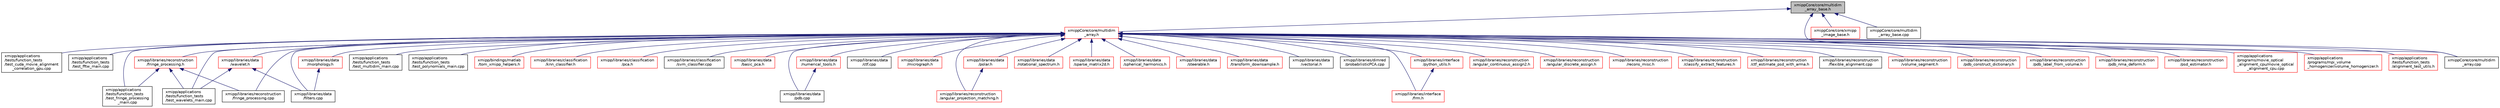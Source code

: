 digraph "xmippCore/core/multidim_array_base.h"
{
  edge [fontname="Helvetica",fontsize="10",labelfontname="Helvetica",labelfontsize="10"];
  node [fontname="Helvetica",fontsize="10",shape=record];
  Node5 [label="xmippCore/core/multidim\l_array_base.h",height=0.2,width=0.4,color="black", fillcolor="grey75", style="filled", fontcolor="black"];
  Node5 -> Node6 [dir="back",color="midnightblue",fontsize="10",style="solid",fontname="Helvetica"];
  Node6 [label="xmippCore/core/multidim\l_array.h",height=0.2,width=0.4,color="red", fillcolor="white", style="filled",URL="$multidim__array_8h.html"];
  Node6 -> Node7 [dir="back",color="midnightblue",fontsize="10",style="solid",fontname="Helvetica"];
  Node7 [label="xmipp/applications\l/programs/movie_optical\l_alignment_cpu/movie_optical\l_alignment_cpu.cpp",height=0.2,width=0.4,color="red", fillcolor="white", style="filled",URL="$movie__optical__alignment__cpu_8cpp.html"];
  Node6 -> Node9 [dir="back",color="midnightblue",fontsize="10",style="solid",fontname="Helvetica"];
  Node9 [label="xmipp/applications\l/programs/mpi_volume\l_homogenizer/volume_homogenizer.h",height=0.2,width=0.4,color="red", fillcolor="white", style="filled",URL="$volume__homogenizer_8h.html"];
  Node6 -> Node14 [dir="back",color="midnightblue",fontsize="10",style="solid",fontname="Helvetica"];
  Node14 [label="xmipp/applications\l/tests/function_tests\l/alignment_test_utils.h",height=0.2,width=0.4,color="red", fillcolor="white", style="filled",URL="$alignment__test__utils_8h.html"];
  Node6 -> Node24 [dir="back",color="midnightblue",fontsize="10",style="solid",fontname="Helvetica"];
  Node24 [label="xmipp/applications\l/tests/function_tests\l/test_cuda_movie_alignment\l_correlation_gpu.cpp",height=0.2,width=0.4,color="black", fillcolor="white", style="filled",URL="$test__cuda__movie__alignment__correlation__gpu_8cpp.html"];
  Node6 -> Node25 [dir="back",color="midnightblue",fontsize="10",style="solid",fontname="Helvetica"];
  Node25 [label="xmipp/applications\l/tests/function_tests\l/test_fftw_main.cpp",height=0.2,width=0.4,color="black", fillcolor="white", style="filled",URL="$test__fftw__main_8cpp.html"];
  Node6 -> Node26 [dir="back",color="midnightblue",fontsize="10",style="solid",fontname="Helvetica"];
  Node26 [label="xmipp/applications\l/tests/function_tests\l/test_fringe_processing\l_main.cpp",height=0.2,width=0.4,color="black", fillcolor="white", style="filled",URL="$test__fringe__processing__main_8cpp.html"];
  Node6 -> Node27 [dir="back",color="midnightblue",fontsize="10",style="solid",fontname="Helvetica"];
  Node27 [label="xmipp/applications\l/tests/function_tests\l/test_multidim_main.cpp",height=0.2,width=0.4,color="black", fillcolor="white", style="filled",URL="$test__multidim__main_8cpp.html"];
  Node6 -> Node28 [dir="back",color="midnightblue",fontsize="10",style="solid",fontname="Helvetica"];
  Node28 [label="xmipp/applications\l/tests/function_tests\l/test_polynomials_main.cpp",height=0.2,width=0.4,color="black", fillcolor="white", style="filled",URL="$test__polynomials__main_8cpp.html"];
  Node6 -> Node29 [dir="back",color="midnightblue",fontsize="10",style="solid",fontname="Helvetica"];
  Node29 [label="xmipp/applications\l/tests/function_tests\l/test_wavelets_main.cpp",height=0.2,width=0.4,color="black", fillcolor="white", style="filled",URL="$test__wavelets__main_8cpp.html"];
  Node6 -> Node30 [dir="back",color="midnightblue",fontsize="10",style="solid",fontname="Helvetica"];
  Node30 [label="xmipp/bindings/matlab\l/tom_xmipp_helpers.h",height=0.2,width=0.4,color="red", fillcolor="white", style="filled",URL="$tom__xmipp__helpers_8h.html"];
  Node6 -> Node44 [dir="back",color="midnightblue",fontsize="10",style="solid",fontname="Helvetica"];
  Node44 [label="xmipp/libraries/classification\l/knn_classifier.h",height=0.2,width=0.4,color="red", fillcolor="white", style="filled",URL="$knn__classifier_8h.html"];
  Node6 -> Node46 [dir="back",color="midnightblue",fontsize="10",style="solid",fontname="Helvetica"];
  Node46 [label="xmipp/libraries/classification\l/pca.h",height=0.2,width=0.4,color="red", fillcolor="white", style="filled",URL="$classification_2pca_8h.html"];
  Node6 -> Node54 [dir="back",color="midnightblue",fontsize="10",style="solid",fontname="Helvetica"];
  Node54 [label="xmipp/libraries/classification\l/svm_classifier.cpp",height=0.2,width=0.4,color="black", fillcolor="white", style="filled",URL="$svm__classifier_8cpp.html"];
  Node6 -> Node55 [dir="back",color="midnightblue",fontsize="10",style="solid",fontname="Helvetica"];
  Node55 [label="xmipp/libraries/data\l/basic_pca.h",height=0.2,width=0.4,color="red", fillcolor="white", style="filled",URL="$basic__pca_8h.html"];
  Node6 -> Node84 [dir="back",color="midnightblue",fontsize="10",style="solid",fontname="Helvetica"];
  Node84 [label="xmipp/libraries/data\l/numerical_tools.h",height=0.2,width=0.4,color="red", fillcolor="white", style="filled",URL="$numerical__tools_8h.html"];
  Node84 -> Node272 [dir="back",color="midnightblue",fontsize="10",style="solid",fontname="Helvetica"];
  Node272 [label="xmipp/libraries/data\l/pdb.cpp",height=0.2,width=0.4,color="black", fillcolor="white", style="filled",URL="$pdb_8cpp.html"];
  Node6 -> Node290 [dir="back",color="midnightblue",fontsize="10",style="solid",fontname="Helvetica"];
  Node290 [label="xmipp/libraries/data\l/ctf.cpp",height=0.2,width=0.4,color="black", fillcolor="white", style="filled",URL="$ctf_8cpp.html"];
  Node6 -> Node90 [dir="back",color="midnightblue",fontsize="10",style="solid",fontname="Helvetica"];
  Node90 [label="xmipp/libraries/data\l/filters.cpp",height=0.2,width=0.4,color="black", fillcolor="white", style="filled",URL="$filters_8cpp.html"];
  Node6 -> Node291 [dir="back",color="midnightblue",fontsize="10",style="solid",fontname="Helvetica"];
  Node291 [label="xmipp/libraries/data\l/morphology.h",height=0.2,width=0.4,color="red", fillcolor="white", style="filled",URL="$libraries_2data_2morphology_8h.html"];
  Node291 -> Node90 [dir="back",color="midnightblue",fontsize="10",style="solid",fontname="Helvetica"];
  Node6 -> Node292 [dir="back",color="midnightblue",fontsize="10",style="solid",fontname="Helvetica"];
  Node292 [label="xmipp/libraries/data\l/wavelet.h",height=0.2,width=0.4,color="red", fillcolor="white", style="filled",URL="$libraries_2data_2wavelet_8h.html"];
  Node292 -> Node29 [dir="back",color="midnightblue",fontsize="10",style="solid",fontname="Helvetica"];
  Node292 -> Node90 [dir="back",color="midnightblue",fontsize="10",style="solid",fontname="Helvetica"];
  Node6 -> Node156 [dir="back",color="midnightblue",fontsize="10",style="solid",fontname="Helvetica"];
  Node156 [label="xmipp/libraries/data\l/micrograph.h",height=0.2,width=0.4,color="red", fillcolor="white", style="filled",URL="$micrograph_8h.html"];
  Node6 -> Node272 [dir="back",color="midnightblue",fontsize="10",style="solid",fontname="Helvetica"];
  Node6 -> Node295 [dir="back",color="midnightblue",fontsize="10",style="solid",fontname="Helvetica"];
  Node295 [label="xmipp/libraries/data\l/polar.h",height=0.2,width=0.4,color="red", fillcolor="white", style="filled",URL="$polar_8h.html"];
  Node295 -> Node300 [dir="back",color="midnightblue",fontsize="10",style="solid",fontname="Helvetica"];
  Node300 [label="xmipp/libraries/reconstruction\l/angular_projection_matching.h",height=0.2,width=0.4,color="red", fillcolor="white", style="filled",URL="$angular__projection__matching_8h.html"];
  Node6 -> Node307 [dir="back",color="midnightblue",fontsize="10",style="solid",fontname="Helvetica"];
  Node307 [label="xmipp/libraries/data\l/rotational_spectrum.h",height=0.2,width=0.4,color="red", fillcolor="white", style="filled",URL="$rotational__spectrum_8h.html"];
  Node6 -> Node312 [dir="back",color="midnightblue",fontsize="10",style="solid",fontname="Helvetica"];
  Node312 [label="xmipp/libraries/data\l/sparse_matrix2d.h",height=0.2,width=0.4,color="red", fillcolor="white", style="filled",URL="$sparse__matrix2d_8h.html"];
  Node6 -> Node314 [dir="back",color="midnightblue",fontsize="10",style="solid",fontname="Helvetica"];
  Node314 [label="xmipp/libraries/data\l/spherical_harmonics.h",height=0.2,width=0.4,color="red", fillcolor="white", style="filled",URL="$spherical__harmonics_8h.html"];
  Node6 -> Node316 [dir="back",color="midnightblue",fontsize="10",style="solid",fontname="Helvetica"];
  Node316 [label="xmipp/libraries/data\l/steerable.h",height=0.2,width=0.4,color="red", fillcolor="white", style="filled",URL="$steerable_8h.html"];
  Node6 -> Node317 [dir="back",color="midnightblue",fontsize="10",style="solid",fontname="Helvetica"];
  Node317 [label="xmipp/libraries/data\l/transform_downsample.h",height=0.2,width=0.4,color="red", fillcolor="white", style="filled",URL="$transform__downsample_8h.html"];
  Node6 -> Node322 [dir="back",color="midnightblue",fontsize="10",style="solid",fontname="Helvetica"];
  Node322 [label="xmipp/libraries/data\l/vectorial.h",height=0.2,width=0.4,color="black", fillcolor="white", style="filled",URL="$vectorial_8h.html"];
  Node6 -> Node323 [dir="back",color="midnightblue",fontsize="10",style="solid",fontname="Helvetica"];
  Node323 [label="xmipp/libraries/dimred\l/probabilisticPCA.cpp",height=0.2,width=0.4,color="black", fillcolor="white", style="filled",URL="$probabilisticPCA_8cpp.html"];
  Node6 -> Node324 [dir="back",color="midnightblue",fontsize="10",style="solid",fontname="Helvetica"];
  Node324 [label="xmipp/libraries/interface\l/python_utils.h",height=0.2,width=0.4,color="red", fillcolor="white", style="filled",URL="$python__utils_8h.html"];
  Node324 -> Node325 [dir="back",color="midnightblue",fontsize="10",style="solid",fontname="Helvetica"];
  Node325 [label="xmipp/libraries/interface\l/frm.h",height=0.2,width=0.4,color="red", fillcolor="white", style="filled",URL="$frm_8h.html"];
  Node6 -> Node325 [dir="back",color="midnightblue",fontsize="10",style="solid",fontname="Helvetica"];
  Node6 -> Node94 [dir="back",color="midnightblue",fontsize="10",style="solid",fontname="Helvetica"];
  Node94 [label="xmipp/libraries/reconstruction\l/angular_continuous_assign2.h",height=0.2,width=0.4,color="red", fillcolor="white", style="filled",URL="$angular__continuous__assign2_8h.html"];
  Node6 -> Node328 [dir="back",color="midnightblue",fontsize="10",style="solid",fontname="Helvetica"];
  Node328 [label="xmipp/libraries/reconstruction\l/angular_discrete_assign.h",height=0.2,width=0.4,color="red", fillcolor="white", style="filled",URL="$angular__discrete__assign_8h.html"];
  Node6 -> Node300 [dir="back",color="midnightblue",fontsize="10",style="solid",fontname="Helvetica"];
  Node6 -> Node331 [dir="back",color="midnightblue",fontsize="10",style="solid",fontname="Helvetica"];
  Node331 [label="xmipp/libraries/reconstruction\l/recons_misc.h",height=0.2,width=0.4,color="red", fillcolor="white", style="filled",URL="$recons__misc_8h.html"];
  Node6 -> Node333 [dir="back",color="midnightblue",fontsize="10",style="solid",fontname="Helvetica"];
  Node333 [label="xmipp/libraries/reconstruction\l/classify_extract_features.h",height=0.2,width=0.4,color="red", fillcolor="white", style="filled",URL="$classify__extract__features_8h.html"];
  Node6 -> Node335 [dir="back",color="midnightblue",fontsize="10",style="solid",fontname="Helvetica"];
  Node335 [label="xmipp/libraries/reconstruction\l/ctf_estimate_psd_with_arma.h",height=0.2,width=0.4,color="red", fillcolor="white", style="filled",URL="$ctf__estimate__psd__with__arma_8h.html"];
  Node6 -> Node344 [dir="back",color="midnightblue",fontsize="10",style="solid",fontname="Helvetica"];
  Node344 [label="xmipp/libraries/reconstruction\l/fringe_processing.h",height=0.2,width=0.4,color="red", fillcolor="white", style="filled",URL="$fringe__processing_8h.html"];
  Node344 -> Node26 [dir="back",color="midnightblue",fontsize="10",style="solid",fontname="Helvetica"];
  Node344 -> Node29 [dir="back",color="midnightblue",fontsize="10",style="solid",fontname="Helvetica"];
  Node344 -> Node118 [dir="back",color="midnightblue",fontsize="10",style="solid",fontname="Helvetica"];
  Node118 [label="xmipp/libraries/reconstruction\l/fringe_processing.cpp",height=0.2,width=0.4,color="black", fillcolor="white", style="filled",URL="$fringe__processing_8cpp.html"];
  Node6 -> Node345 [dir="back",color="midnightblue",fontsize="10",style="solid",fontname="Helvetica"];
  Node345 [label="xmipp/libraries/reconstruction\l/flexible_alignment.cpp",height=0.2,width=0.4,color="black", fillcolor="white", style="filled",URL="$flexible__alignment_8cpp.html"];
  Node6 -> Node118 [dir="back",color="midnightblue",fontsize="10",style="solid",fontname="Helvetica"];
  Node6 -> Node346 [dir="back",color="midnightblue",fontsize="10",style="solid",fontname="Helvetica"];
  Node346 [label="xmipp/libraries/reconstruction\l/volume_segment.h",height=0.2,width=0.4,color="red", fillcolor="white", style="filled",URL="$volume__segment_8h.html"];
  Node6 -> Node348 [dir="back",color="midnightblue",fontsize="10",style="solid",fontname="Helvetica"];
  Node348 [label="xmipp/libraries/reconstruction\l/pdb_construct_dictionary.h",height=0.2,width=0.4,color="red", fillcolor="white", style="filled",URL="$pdb__construct__dictionary_8h.html"];
  Node6 -> Node353 [dir="back",color="midnightblue",fontsize="10",style="solid",fontname="Helvetica"];
  Node353 [label="xmipp/libraries/reconstruction\l/pdb_label_from_volume.h",height=0.2,width=0.4,color="red", fillcolor="white", style="filled",URL="$pdb__label__from__volume_8h.html"];
  Node6 -> Node356 [dir="back",color="midnightblue",fontsize="10",style="solid",fontname="Helvetica"];
  Node356 [label="xmipp/libraries/reconstruction\l/pdb_nma_deform.h",height=0.2,width=0.4,color="red", fillcolor="white", style="filled",URL="$pdb__nma__deform_8h.html"];
  Node6 -> Node338 [dir="back",color="midnightblue",fontsize="10",style="solid",fontname="Helvetica"];
  Node338 [label="xmipp/libraries/reconstruction\l/psd_estimator.h",height=0.2,width=0.4,color="red", fillcolor="white", style="filled",URL="$psd__estimator_8h.html"];
  Node6 -> Node734 [dir="back",color="midnightblue",fontsize="10",style="solid",fontname="Helvetica"];
  Node734 [label="xmippCore/core/multidim\l_array.cpp",height=0.2,width=0.4,color="black", fillcolor="white", style="filled",URL="$multidim__array_8cpp.html"];
  Node5 -> Node735 [dir="back",color="midnightblue",fontsize="10",style="solid",fontname="Helvetica"];
  Node735 [label="xmippCore/core/xmipp\l_image_base.h",height=0.2,width=0.4,color="red", fillcolor="white", style="filled",URL="$xmipp__image__base_8h.html"];
  Node5 -> Node734 [dir="back",color="midnightblue",fontsize="10",style="solid",fontname="Helvetica"];
  Node5 -> Node751 [dir="back",color="midnightblue",fontsize="10",style="solid",fontname="Helvetica"];
  Node751 [label="xmippCore/core/multidim\l_array_base.cpp",height=0.2,width=0.4,color="black", fillcolor="white", style="filled",URL="$multidim__array__base_8cpp.html"];
}
